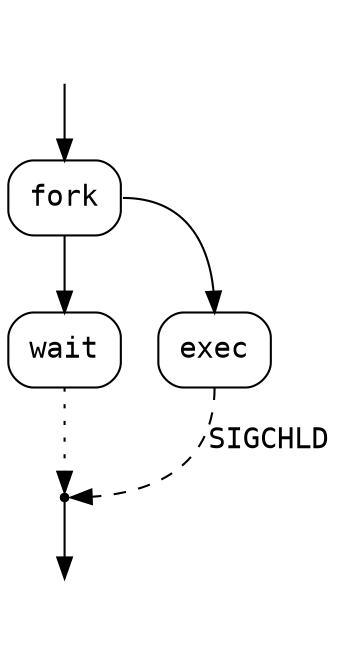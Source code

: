 digraph G {
    node [group=left, fontname=Consolas, shape=rect, style=rounded];
    start [shape=none, label=""];
    fork;
    wait;
    wait_end [label="", shape=point];
    end [shape=none, label=""];

    node [group=right, fontname=Consolas, shape=rect, style=rounded];
    exec;
    
    start -> fork;
    fork -> wait;
    fork:e -> exec:n;
    wait -> wait_end [style=dotted];
    exec:s -> wait_end:e [label="SIGCHLD", style=dashed, fontname=Consolas];
    wait_end -> end;
}
